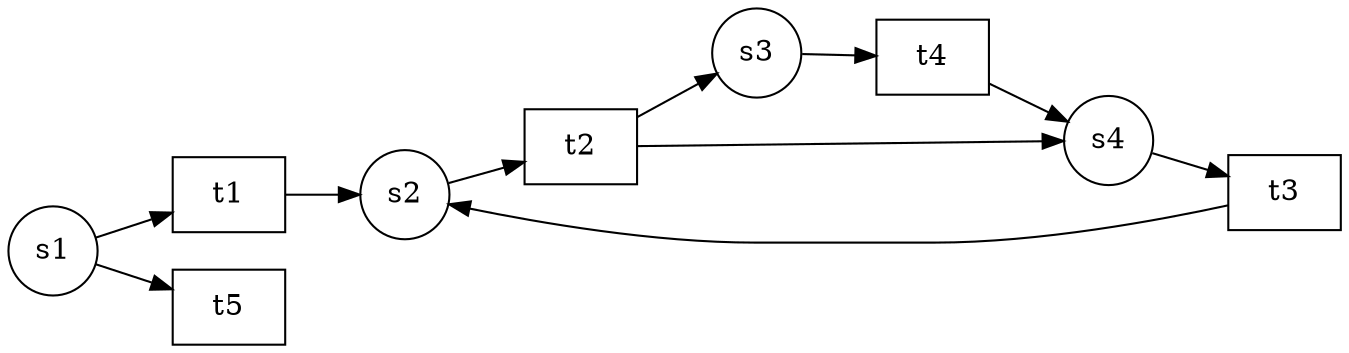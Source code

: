 digraph petrinet{
node[shape=circle];
rankdir=LR;
"s1";
"s2";
"s3";
"s4";
"t1" [shape=box];
"t2" [shape=box];
"t3" [shape=box];
"t4" [shape=box];
"t5" [shape=box];
"s1"->"t1"
"s1"->"t5"
"s2"->"t2"
"s3"->"t4"
"s4"->"t3"
"t1"->"s2"
"t2"->"s3"
"t2"->"s4"
"t3"->"s2"
"t4"->"s4"
}